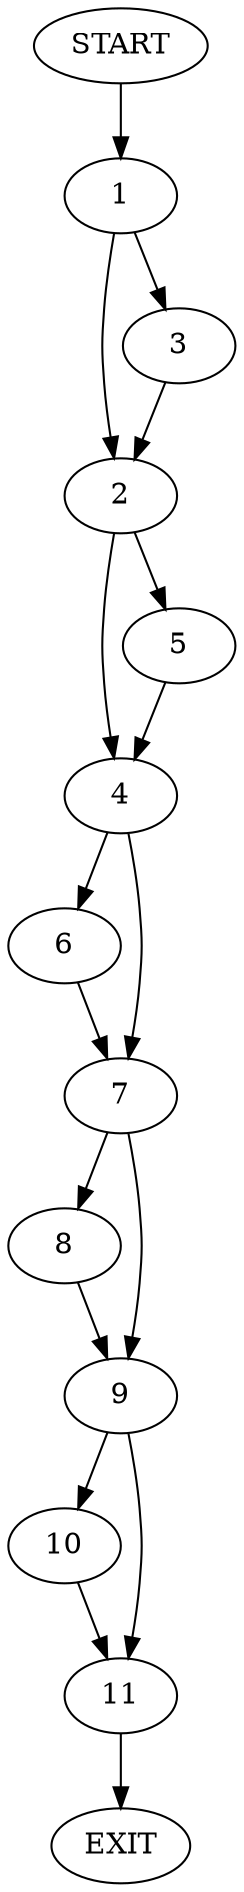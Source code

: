 digraph {
0 [label="START"]
12 [label="EXIT"]
0 -> 1
1 -> 2
1 -> 3
3 -> 2
2 -> 4
2 -> 5
5 -> 4
4 -> 6
4 -> 7
6 -> 7
7 -> 8
7 -> 9
8 -> 9
9 -> 10
9 -> 11
11 -> 12
10 -> 11
}
